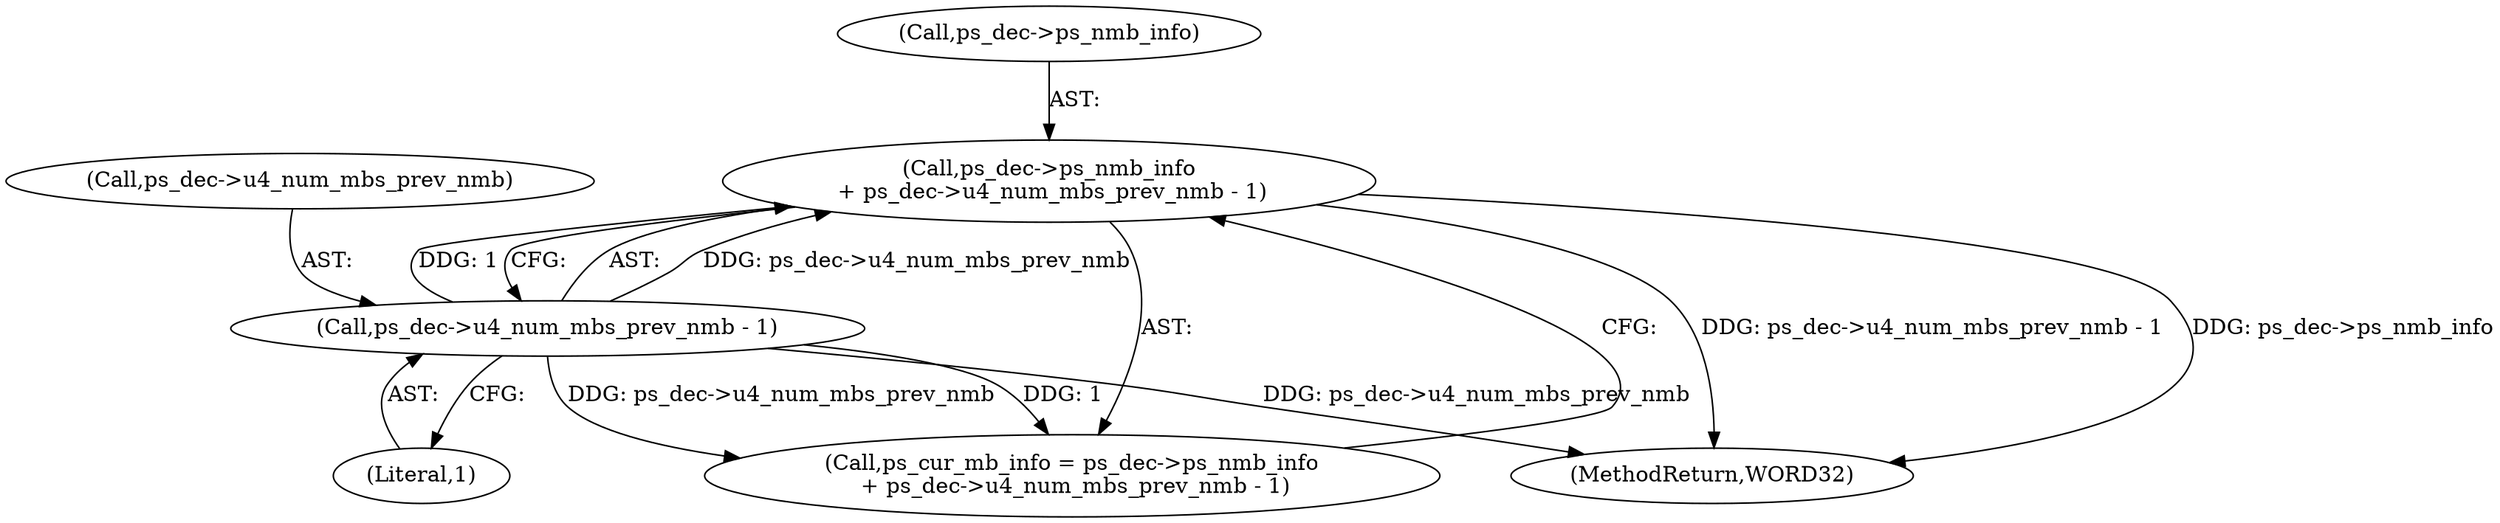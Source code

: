 digraph "0_Android_4a524d3a8ae9aa20c36430008e6bd429443f8f1d_1@pointer" {
"1000522" [label="(Call,ps_dec->ps_nmb_info\n + ps_dec->u4_num_mbs_prev_nmb - 1)"];
"1000526" [label="(Call,ps_dec->u4_num_mbs_prev_nmb - 1)"];
"1000520" [label="(Call,ps_cur_mb_info = ps_dec->ps_nmb_info\n + ps_dec->u4_num_mbs_prev_nmb - 1)"];
"1001278" [label="(MethodReturn,WORD32)"];
"1000526" [label="(Call,ps_dec->u4_num_mbs_prev_nmb - 1)"];
"1000527" [label="(Call,ps_dec->u4_num_mbs_prev_nmb)"];
"1000522" [label="(Call,ps_dec->ps_nmb_info\n + ps_dec->u4_num_mbs_prev_nmb - 1)"];
"1000530" [label="(Literal,1)"];
"1000523" [label="(Call,ps_dec->ps_nmb_info)"];
"1000522" -> "1000520"  [label="AST: "];
"1000522" -> "1000526"  [label="CFG: "];
"1000523" -> "1000522"  [label="AST: "];
"1000526" -> "1000522"  [label="AST: "];
"1000520" -> "1000522"  [label="CFG: "];
"1000522" -> "1001278"  [label="DDG: ps_dec->u4_num_mbs_prev_nmb - 1"];
"1000522" -> "1001278"  [label="DDG: ps_dec->ps_nmb_info"];
"1000526" -> "1000522"  [label="DDG: ps_dec->u4_num_mbs_prev_nmb"];
"1000526" -> "1000522"  [label="DDG: 1"];
"1000526" -> "1000530"  [label="CFG: "];
"1000527" -> "1000526"  [label="AST: "];
"1000530" -> "1000526"  [label="AST: "];
"1000526" -> "1001278"  [label="DDG: ps_dec->u4_num_mbs_prev_nmb"];
"1000526" -> "1000520"  [label="DDG: ps_dec->u4_num_mbs_prev_nmb"];
"1000526" -> "1000520"  [label="DDG: 1"];
}
